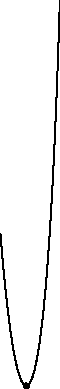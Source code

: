 settings.outformat = "png";
unitsize(1cm);
import graph;

real a = 5;
real b = -7;

real v0squared(real theta) {
  return -(1/2) * 9.81 * a^2 / (b * cos(theta) - a * sin(theta) * cos(theta));
}

draw(graph(v0squared, 0, pi / 3));
real b4a = b / (4a);
real proposed_theta = asin(b4a + sqrt(1/2 + b4a^2));
dot((proposed_theta, v0squared(proposed_theta)));
